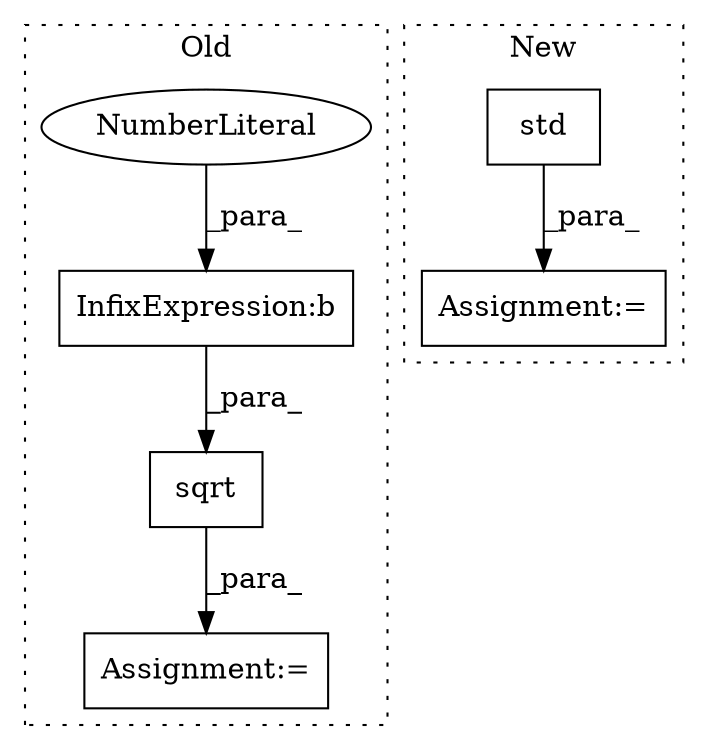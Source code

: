 digraph G {
subgraph cluster0 {
1 [label="sqrt" a="32" s="3298,3324" l="5,1" shape="box"];
3 [label="Assignment:=" a="7" s="3291" l="1" shape="box"];
5 [label="InfixExpression:b" a="27" s="3319" l="3" shape="box"];
6 [label="NumberLiteral" a="34" s="3322" l="1" shape="ellipse"];
label = "Old";
style="dotted";
}
subgraph cluster1 {
2 [label="std" a="32" s="2687,2699" l="4,1" shape="box"];
4 [label="Assignment:=" a="7" s="2680" l="1" shape="box"];
label = "New";
style="dotted";
}
1 -> 3 [label="_para_"];
2 -> 4 [label="_para_"];
5 -> 1 [label="_para_"];
6 -> 5 [label="_para_"];
}